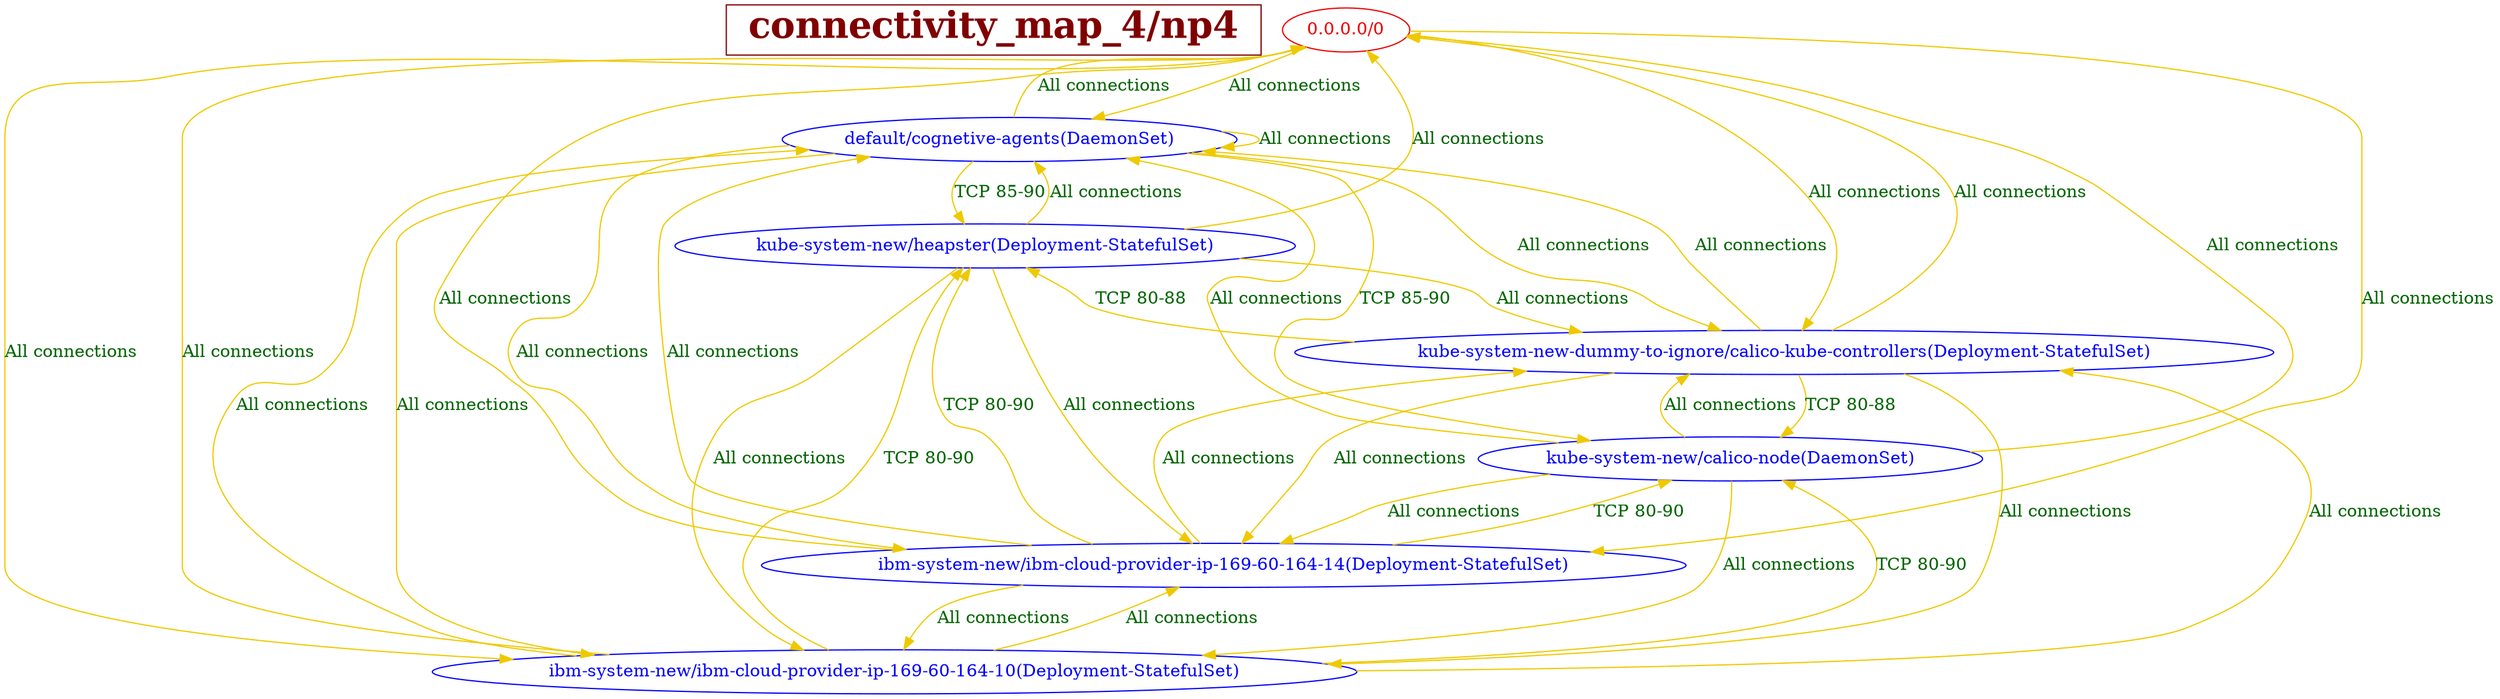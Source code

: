 // The Connectivity Graph of np4
digraph {
	HEADER [shape="box" label=< <B>connectivity_map_4/np4</B> > fontsize=30 color=webmaroon fontcolor=webmaroon];
	"0.0.0.0/0" [label="0.0.0.0/0" color="red2" fontcolor="red2"]
	"default/cognetive-agents(DaemonSet)" [label="default/cognetive-agents(DaemonSet)" color="blue" fontcolor="blue"]
	"ibm-system-new/ibm-cloud-provider-ip-169-60-164-10(Deployment-StatefulSet)" [label="ibm-system-new/ibm-cloud-provider-ip-169-60-164-10(Deployment-StatefulSet)" color="blue" fontcolor="blue"]
	"ibm-system-new/ibm-cloud-provider-ip-169-60-164-14(Deployment-StatefulSet)" [label="ibm-system-new/ibm-cloud-provider-ip-169-60-164-14(Deployment-StatefulSet)" color="blue" fontcolor="blue"]
	"kube-system-new-dummy-to-ignore/calico-kube-controllers(Deployment-StatefulSet)" [label="kube-system-new-dummy-to-ignore/calico-kube-controllers(Deployment-StatefulSet)" color="blue" fontcolor="blue"]
	"kube-system-new/calico-node(DaemonSet)" [label="kube-system-new/calico-node(DaemonSet)" color="blue" fontcolor="blue"]
	"kube-system-new/heapster(Deployment-StatefulSet)" [label="kube-system-new/heapster(Deployment-StatefulSet)" color="blue" fontcolor="blue"]
	"0.0.0.0/0" -> "default/cognetive-agents(DaemonSet)" [label="All connections" color="gold2" fontcolor="darkgreen"]
	"0.0.0.0/0" -> "ibm-system-new/ibm-cloud-provider-ip-169-60-164-10(Deployment-StatefulSet)" [label="All connections" color="gold2" fontcolor="darkgreen"]
	"0.0.0.0/0" -> "ibm-system-new/ibm-cloud-provider-ip-169-60-164-14(Deployment-StatefulSet)" [label="All connections" color="gold2" fontcolor="darkgreen"]
	"0.0.0.0/0" -> "kube-system-new-dummy-to-ignore/calico-kube-controllers(Deployment-StatefulSet)" [label="All connections" color="gold2" fontcolor="darkgreen"]
	"default/cognetive-agents(DaemonSet)" -> "0.0.0.0/0" [label="All connections" color="gold2" fontcolor="darkgreen"]
	"default/cognetive-agents(DaemonSet)" -> "default/cognetive-agents(DaemonSet)" [label="All connections" color="gold2" fontcolor="darkgreen"]
	"default/cognetive-agents(DaemonSet)" -> "ibm-system-new/ibm-cloud-provider-ip-169-60-164-10(Deployment-StatefulSet)" [label="All connections" color="gold2" fontcolor="darkgreen"]
	"default/cognetive-agents(DaemonSet)" -> "ibm-system-new/ibm-cloud-provider-ip-169-60-164-14(Deployment-StatefulSet)" [label="All connections" color="gold2" fontcolor="darkgreen"]
	"default/cognetive-agents(DaemonSet)" -> "kube-system-new-dummy-to-ignore/calico-kube-controllers(Deployment-StatefulSet)" [label="All connections" color="gold2" fontcolor="darkgreen"]
	"default/cognetive-agents(DaemonSet)" -> "kube-system-new/calico-node(DaemonSet)" [label="TCP 85-90" color="gold2" fontcolor="darkgreen"]
	"default/cognetive-agents(DaemonSet)" -> "kube-system-new/heapster(Deployment-StatefulSet)" [label="TCP 85-90" color="gold2" fontcolor="darkgreen"]
	"ibm-system-new/ibm-cloud-provider-ip-169-60-164-10(Deployment-StatefulSet)" -> "0.0.0.0/0" [label="All connections" color="gold2" fontcolor="darkgreen"]
	"ibm-system-new/ibm-cloud-provider-ip-169-60-164-10(Deployment-StatefulSet)" -> "default/cognetive-agents(DaemonSet)" [label="All connections" color="gold2" fontcolor="darkgreen"]
	"ibm-system-new/ibm-cloud-provider-ip-169-60-164-10(Deployment-StatefulSet)" -> "ibm-system-new/ibm-cloud-provider-ip-169-60-164-14(Deployment-StatefulSet)" [label="All connections" color="gold2" fontcolor="darkgreen"]
	"ibm-system-new/ibm-cloud-provider-ip-169-60-164-10(Deployment-StatefulSet)" -> "kube-system-new-dummy-to-ignore/calico-kube-controllers(Deployment-StatefulSet)" [label="All connections" color="gold2" fontcolor="darkgreen"]
	"ibm-system-new/ibm-cloud-provider-ip-169-60-164-10(Deployment-StatefulSet)" -> "kube-system-new/calico-node(DaemonSet)" [label="TCP 80-90" color="gold2" fontcolor="darkgreen"]
	"ibm-system-new/ibm-cloud-provider-ip-169-60-164-10(Deployment-StatefulSet)" -> "kube-system-new/heapster(Deployment-StatefulSet)" [label="TCP 80-90" color="gold2" fontcolor="darkgreen"]
	"ibm-system-new/ibm-cloud-provider-ip-169-60-164-14(Deployment-StatefulSet)" -> "0.0.0.0/0" [label="All connections" color="gold2" fontcolor="darkgreen"]
	"ibm-system-new/ibm-cloud-provider-ip-169-60-164-14(Deployment-StatefulSet)" -> "default/cognetive-agents(DaemonSet)" [label="All connections" color="gold2" fontcolor="darkgreen"]
	"ibm-system-new/ibm-cloud-provider-ip-169-60-164-14(Deployment-StatefulSet)" -> "ibm-system-new/ibm-cloud-provider-ip-169-60-164-10(Deployment-StatefulSet)" [label="All connections" color="gold2" fontcolor="darkgreen"]
	"ibm-system-new/ibm-cloud-provider-ip-169-60-164-14(Deployment-StatefulSet)" -> "kube-system-new-dummy-to-ignore/calico-kube-controllers(Deployment-StatefulSet)" [label="All connections" color="gold2" fontcolor="darkgreen"]
	"ibm-system-new/ibm-cloud-provider-ip-169-60-164-14(Deployment-StatefulSet)" -> "kube-system-new/calico-node(DaemonSet)" [label="TCP 80-90" color="gold2" fontcolor="darkgreen"]
	"ibm-system-new/ibm-cloud-provider-ip-169-60-164-14(Deployment-StatefulSet)" -> "kube-system-new/heapster(Deployment-StatefulSet)" [label="TCP 80-90" color="gold2" fontcolor="darkgreen"]
	"kube-system-new-dummy-to-ignore/calico-kube-controllers(Deployment-StatefulSet)" -> "0.0.0.0/0" [label="All connections" color="gold2" fontcolor="darkgreen"]
	"kube-system-new-dummy-to-ignore/calico-kube-controllers(Deployment-StatefulSet)" -> "default/cognetive-agents(DaemonSet)" [label="All connections" color="gold2" fontcolor="darkgreen"]
	"kube-system-new-dummy-to-ignore/calico-kube-controllers(Deployment-StatefulSet)" -> "ibm-system-new/ibm-cloud-provider-ip-169-60-164-10(Deployment-StatefulSet)" [label="All connections" color="gold2" fontcolor="darkgreen"]
	"kube-system-new-dummy-to-ignore/calico-kube-controllers(Deployment-StatefulSet)" -> "ibm-system-new/ibm-cloud-provider-ip-169-60-164-14(Deployment-StatefulSet)" [label="All connections" color="gold2" fontcolor="darkgreen"]
	"kube-system-new-dummy-to-ignore/calico-kube-controllers(Deployment-StatefulSet)" -> "kube-system-new/calico-node(DaemonSet)" [label="TCP 80-88" color="gold2" fontcolor="darkgreen"]
	"kube-system-new-dummy-to-ignore/calico-kube-controllers(Deployment-StatefulSet)" -> "kube-system-new/heapster(Deployment-StatefulSet)" [label="TCP 80-88" color="gold2" fontcolor="darkgreen"]
	"kube-system-new/calico-node(DaemonSet)" -> "0.0.0.0/0" [label="All connections" color="gold2" fontcolor="darkgreen"]
	"kube-system-new/calico-node(DaemonSet)" -> "default/cognetive-agents(DaemonSet)" [label="All connections" color="gold2" fontcolor="darkgreen"]
	"kube-system-new/calico-node(DaemonSet)" -> "ibm-system-new/ibm-cloud-provider-ip-169-60-164-10(Deployment-StatefulSet)" [label="All connections" color="gold2" fontcolor="darkgreen"]
	"kube-system-new/calico-node(DaemonSet)" -> "ibm-system-new/ibm-cloud-provider-ip-169-60-164-14(Deployment-StatefulSet)" [label="All connections" color="gold2" fontcolor="darkgreen"]
	"kube-system-new/calico-node(DaemonSet)" -> "kube-system-new-dummy-to-ignore/calico-kube-controllers(Deployment-StatefulSet)" [label="All connections" color="gold2" fontcolor="darkgreen"]
	"kube-system-new/heapster(Deployment-StatefulSet)" -> "0.0.0.0/0" [label="All connections" color="gold2" fontcolor="darkgreen"]
	"kube-system-new/heapster(Deployment-StatefulSet)" -> "default/cognetive-agents(DaemonSet)" [label="All connections" color="gold2" fontcolor="darkgreen"]
	"kube-system-new/heapster(Deployment-StatefulSet)" -> "ibm-system-new/ibm-cloud-provider-ip-169-60-164-10(Deployment-StatefulSet)" [label="All connections" color="gold2" fontcolor="darkgreen"]
	"kube-system-new/heapster(Deployment-StatefulSet)" -> "ibm-system-new/ibm-cloud-provider-ip-169-60-164-14(Deployment-StatefulSet)" [label="All connections" color="gold2" fontcolor="darkgreen"]
	"kube-system-new/heapster(Deployment-StatefulSet)" -> "kube-system-new-dummy-to-ignore/calico-kube-controllers(Deployment-StatefulSet)" [label="All connections" color="gold2" fontcolor="darkgreen"]
}


// The Connectivity Graph of np3
digraph {
	HEADER [shape="box" label=< <B>connectivity_map_4/np3</B> > fontsize=30 color=webmaroon fontcolor=webmaroon];
	"0.0.0.0/0" [label="0.0.0.0/0" color="red2" fontcolor="red2"]
	"default/cognetive-agents(DaemonSet)" [label="default/cognetive-agents(DaemonSet)" color="blue" fontcolor="blue"]
	"ibm-system-new/ibm-cloud-provider-ip-169-60-164-10(Deployment-StatefulSet)" [label="ibm-system-new/ibm-cloud-provider-ip-169-60-164-10(Deployment-StatefulSet)" color="blue" fontcolor="blue"]
	"ibm-system-new/ibm-cloud-provider-ip-169-60-164-14(Deployment-StatefulSet)" [label="ibm-system-new/ibm-cloud-provider-ip-169-60-164-14(Deployment-StatefulSet)" color="blue" fontcolor="blue"]
	"kube-system-new-dummy-to-ignore/calico-kube-controllers(Deployment-StatefulSet)" [label="kube-system-new-dummy-to-ignore/calico-kube-controllers(Deployment-StatefulSet)" color="blue" fontcolor="blue"]
	"kube-system-new/calico-node(DaemonSet)" [label="kube-system-new/calico-node(DaemonSet)" color="blue" fontcolor="blue"]
	"kube-system-new/heapster(Deployment-StatefulSet)" [label="kube-system-new/heapster(Deployment-StatefulSet)" color="blue" fontcolor="blue"]
	"0.0.0.0/0" -> "default/cognetive-agents(DaemonSet)" [label="All connections" color="gold2" fontcolor="darkgreen"]
	"0.0.0.0/0" -> "ibm-system-new/ibm-cloud-provider-ip-169-60-164-10(Deployment-StatefulSet)" [label="All connections" color="gold2" fontcolor="darkgreen"]
	"0.0.0.0/0" -> "ibm-system-new/ibm-cloud-provider-ip-169-60-164-14(Deployment-StatefulSet)" [label="All connections" color="gold2" fontcolor="darkgreen"]
	"0.0.0.0/0" -> "kube-system-new-dummy-to-ignore/calico-kube-controllers(Deployment-StatefulSet)" [label="All connections" color="gold2" fontcolor="darkgreen"]
	"default/cognetive-agents(DaemonSet)" -> "0.0.0.0/0" [label="All connections" color="gold2" fontcolor="darkgreen"]
	"default/cognetive-agents(DaemonSet)" -> "default/cognetive-agents(DaemonSet)" [label="All connections" color="gold2" fontcolor="darkgreen"]
	"default/cognetive-agents(DaemonSet)" -> "ibm-system-new/ibm-cloud-provider-ip-169-60-164-10(Deployment-StatefulSet)" [label="All connections" color="gold2" fontcolor="darkgreen"]
	"default/cognetive-agents(DaemonSet)" -> "ibm-system-new/ibm-cloud-provider-ip-169-60-164-14(Deployment-StatefulSet)" [label="All connections" color="gold2" fontcolor="darkgreen"]
	"default/cognetive-agents(DaemonSet)" -> "kube-system-new-dummy-to-ignore/calico-kube-controllers(Deployment-StatefulSet)" [label="All connections" color="gold2" fontcolor="darkgreen"]
	"default/cognetive-agents(DaemonSet)" -> "kube-system-new/calico-node(DaemonSet)" [label="TCP 85-90" color="gold2" fontcolor="darkgreen"]
	"default/cognetive-agents(DaemonSet)" -> "kube-system-new/heapster(Deployment-StatefulSet)" [label="TCP 85-90" color="gold2" fontcolor="darkgreen"]
	"ibm-system-new/ibm-cloud-provider-ip-169-60-164-10(Deployment-StatefulSet)" -> "0.0.0.0/0" [label="All connections" color="gold2" fontcolor="darkgreen"]
	"ibm-system-new/ibm-cloud-provider-ip-169-60-164-10(Deployment-StatefulSet)" -> "default/cognetive-agents(DaemonSet)" [label="All connections" color="gold2" fontcolor="darkgreen"]
	"ibm-system-new/ibm-cloud-provider-ip-169-60-164-10(Deployment-StatefulSet)" -> "ibm-system-new/ibm-cloud-provider-ip-169-60-164-14(Deployment-StatefulSet)" [label="All connections" color="gold2" fontcolor="darkgreen"]
	"ibm-system-new/ibm-cloud-provider-ip-169-60-164-10(Deployment-StatefulSet)" -> "kube-system-new-dummy-to-ignore/calico-kube-controllers(Deployment-StatefulSet)" [label="All connections" color="gold2" fontcolor="darkgreen"]
	"ibm-system-new/ibm-cloud-provider-ip-169-60-164-14(Deployment-StatefulSet)" -> "0.0.0.0/0" [label="All connections" color="gold2" fontcolor="darkgreen"]
	"ibm-system-new/ibm-cloud-provider-ip-169-60-164-14(Deployment-StatefulSet)" -> "default/cognetive-agents(DaemonSet)" [label="All connections" color="gold2" fontcolor="darkgreen"]
	"ibm-system-new/ibm-cloud-provider-ip-169-60-164-14(Deployment-StatefulSet)" -> "ibm-system-new/ibm-cloud-provider-ip-169-60-164-10(Deployment-StatefulSet)" [label="All connections" color="gold2" fontcolor="darkgreen"]
	"ibm-system-new/ibm-cloud-provider-ip-169-60-164-14(Deployment-StatefulSet)" -> "kube-system-new-dummy-to-ignore/calico-kube-controllers(Deployment-StatefulSet)" [label="All connections" color="gold2" fontcolor="darkgreen"]
	"kube-system-new-dummy-to-ignore/calico-kube-controllers(Deployment-StatefulSet)" -> "0.0.0.0/0" [label="All connections" color="gold2" fontcolor="darkgreen"]
	"kube-system-new-dummy-to-ignore/calico-kube-controllers(Deployment-StatefulSet)" -> "default/cognetive-agents(DaemonSet)" [label="All connections" color="gold2" fontcolor="darkgreen"]
	"kube-system-new-dummy-to-ignore/calico-kube-controllers(Deployment-StatefulSet)" -> "ibm-system-new/ibm-cloud-provider-ip-169-60-164-10(Deployment-StatefulSet)" [label="All connections" color="gold2" fontcolor="darkgreen"]
	"kube-system-new-dummy-to-ignore/calico-kube-controllers(Deployment-StatefulSet)" -> "ibm-system-new/ibm-cloud-provider-ip-169-60-164-14(Deployment-StatefulSet)" [label="All connections" color="gold2" fontcolor="darkgreen"]
	"kube-system-new/calico-node(DaemonSet)" -> "0.0.0.0/0" [label="All connections" color="gold2" fontcolor="darkgreen"]
	"kube-system-new/calico-node(DaemonSet)" -> "default/cognetive-agents(DaemonSet)" [label="All connections" color="gold2" fontcolor="darkgreen"]
	"kube-system-new/calico-node(DaemonSet)" -> "ibm-system-new/ibm-cloud-provider-ip-169-60-164-10(Deployment-StatefulSet)" [label="All connections" color="gold2" fontcolor="darkgreen"]
	"kube-system-new/calico-node(DaemonSet)" -> "ibm-system-new/ibm-cloud-provider-ip-169-60-164-14(Deployment-StatefulSet)" [label="All connections" color="gold2" fontcolor="darkgreen"]
	"kube-system-new/calico-node(DaemonSet)" -> "kube-system-new-dummy-to-ignore/calico-kube-controllers(Deployment-StatefulSet)" [label="All connections" color="gold2" fontcolor="darkgreen"]
	"kube-system-new/heapster(Deployment-StatefulSet)" -> "0.0.0.0/0" [label="All connections" color="gold2" fontcolor="darkgreen"]
	"kube-system-new/heapster(Deployment-StatefulSet)" -> "default/cognetive-agents(DaemonSet)" [label="All connections" color="gold2" fontcolor="darkgreen"]
	"kube-system-new/heapster(Deployment-StatefulSet)" -> "ibm-system-new/ibm-cloud-provider-ip-169-60-164-10(Deployment-StatefulSet)" [label="All connections" color="gold2" fontcolor="darkgreen"]
	"kube-system-new/heapster(Deployment-StatefulSet)" -> "ibm-system-new/ibm-cloud-provider-ip-169-60-164-14(Deployment-StatefulSet)" [label="All connections" color="gold2" fontcolor="darkgreen"]
	"kube-system-new/heapster(Deployment-StatefulSet)" -> "kube-system-new-dummy-to-ignore/calico-kube-controllers(Deployment-StatefulSet)" [label="All connections" color="gold2" fontcolor="darkgreen"]
}


